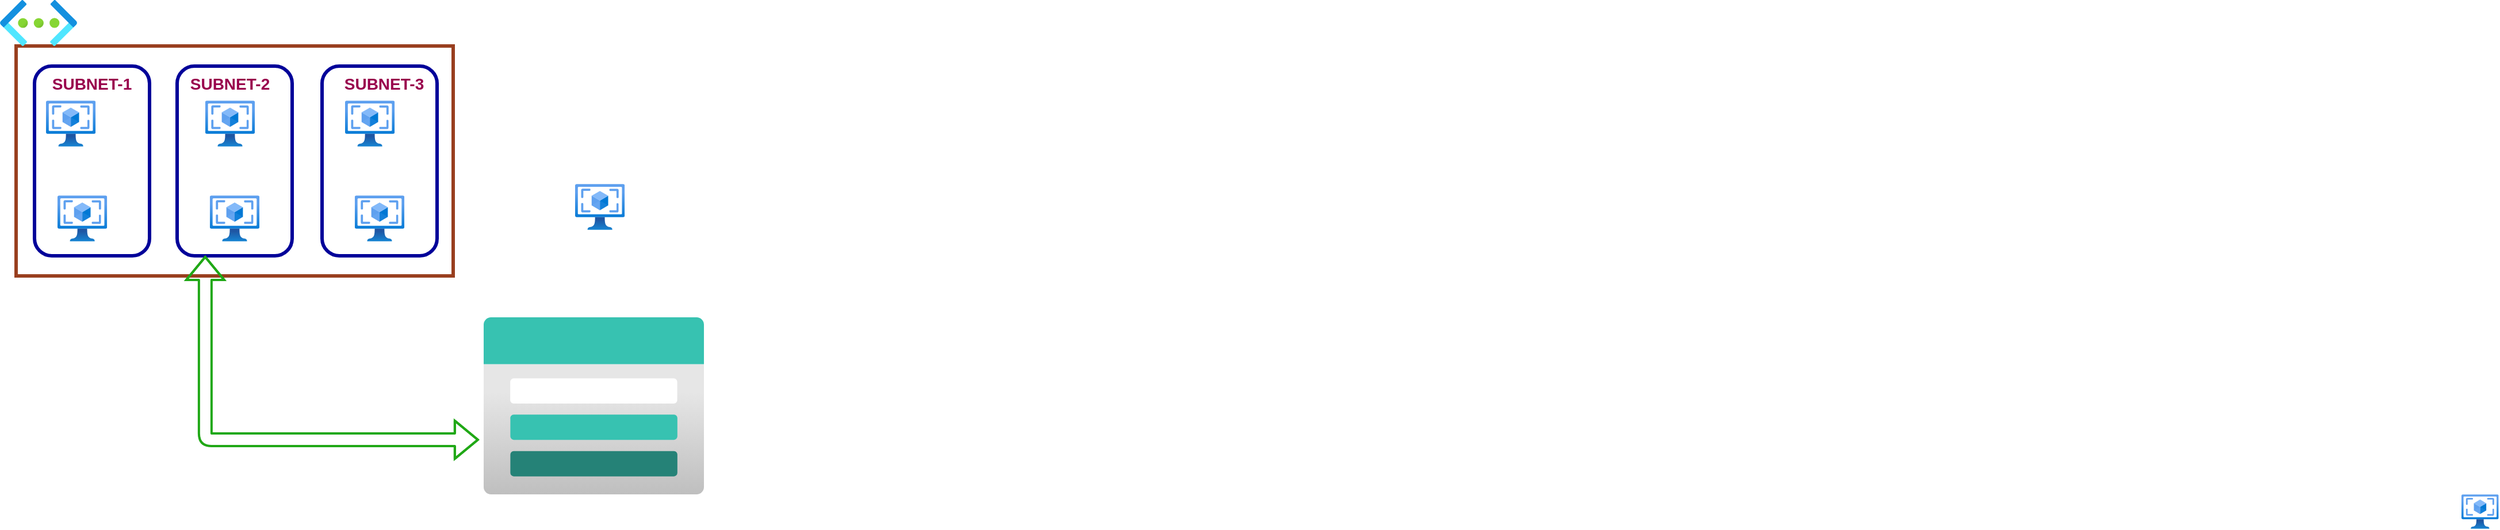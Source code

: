 <mxfile version="14.7.6" type="github">
  <diagram id="7HNN-H1pkJJKvtaQvAyW" name="Page-1">
    <mxGraphModel dx="782" dy="379" grid="1" gridSize="10" guides="1" tooltips="1" connect="1" arrows="1" fold="1" page="1" pageScale="1" pageWidth="827" pageHeight="1169" math="0" shadow="0">
      <root>
        <mxCell id="0" />
        <mxCell id="1" parent="0" />
        <mxCell id="kQDAgGPCkV0VIzTcdMAt-1" value="" style="rounded=0;whiteSpace=wrap;html=1;strokeWidth=3;strokeColor=#993F1F;" vertex="1" parent="1">
          <mxGeometry x="34" y="130" width="380" height="200" as="geometry" />
        </mxCell>
        <mxCell id="kQDAgGPCkV0VIzTcdMAt-2" value="" style="aspect=fixed;html=1;points=[];align=center;image;fontSize=12;image=img/lib/azure2/networking/Virtual_Networks.svg;strokeColor=#993F1F;strokeWidth=3;fillColor=#FF0A4B;" vertex="1" parent="1">
          <mxGeometry x="20" y="90" width="67" height="40" as="geometry" />
        </mxCell>
        <mxCell id="kQDAgGPCkV0VIzTcdMAt-3" value="" style="rounded=1;whiteSpace=wrap;html=1;strokeWidth=3;strokeColor=#000099;" vertex="1" parent="1">
          <mxGeometry x="50" y="147.5" width="100" height="165" as="geometry" />
        </mxCell>
        <mxCell id="kQDAgGPCkV0VIzTcdMAt-4" value="" style="rounded=1;whiteSpace=wrap;html=1;strokeWidth=3;strokeColor=#000099;" vertex="1" parent="1">
          <mxGeometry x="174" y="147.5" width="100" height="165" as="geometry" />
        </mxCell>
        <mxCell id="kQDAgGPCkV0VIzTcdMAt-5" value="" style="rounded=1;whiteSpace=wrap;html=1;strokeWidth=3;strokeColor=#000099;" vertex="1" parent="1">
          <mxGeometry x="300" y="147.5" width="100" height="165" as="geometry" />
        </mxCell>
        <mxCell id="kQDAgGPCkV0VIzTcdMAt-6" value="SUBNET-1" style="text;html=1;strokeColor=none;fillColor=none;align=center;verticalAlign=middle;whiteSpace=wrap;rounded=0;strokeWidth=2;fontStyle=1;fontColor=#99004D;fontSize=14;" vertex="1" parent="1">
          <mxGeometry x="20" y="147.5" width="160" height="30" as="geometry" />
        </mxCell>
        <mxCell id="kQDAgGPCkV0VIzTcdMAt-12" value="SUBNET-3" style="text;html=1;strokeColor=none;fillColor=none;align=center;verticalAlign=middle;whiteSpace=wrap;rounded=0;strokeWidth=2;fontStyle=1;fontColor=#99004D;fontSize=14;" vertex="1" parent="1">
          <mxGeometry x="274" y="147.5" width="160" height="30" as="geometry" />
        </mxCell>
        <mxCell id="kQDAgGPCkV0VIzTcdMAt-13" value="SUBNET-2" style="text;html=1;strokeColor=none;fillColor=none;align=center;verticalAlign=middle;whiteSpace=wrap;rounded=0;strokeWidth=2;fontStyle=1;fontColor=#99004D;fontSize=14;" vertex="1" parent="1">
          <mxGeometry x="140" y="147.5" width="160" height="30" as="geometry" />
        </mxCell>
        <mxCell id="kQDAgGPCkV0VIzTcdMAt-15" value="" style="aspect=fixed;html=1;points=[];align=center;image;fontSize=12;image=img/lib/azure2/compute/VM_Images_Classic.svg;fontColor=#99004D;strokeColor=#000099;strokeWidth=2;fillColor=#FF0A4B;" vertex="1" parent="1">
          <mxGeometry x="2160" y="520" width="32.34" height="30" as="geometry" />
        </mxCell>
        <mxCell id="kQDAgGPCkV0VIzTcdMAt-16" value="" style="aspect=fixed;html=1;points=[];align=center;image;fontSize=12;image=img/lib/azure2/compute/VM_Images_Classic.svg;fontColor=#99004D;strokeColor=#000099;strokeWidth=2;fillColor=#FF0A4B;" vertex="1" parent="1">
          <mxGeometry x="60" y="177.5" width="43.13" height="40" as="geometry" />
        </mxCell>
        <mxCell id="kQDAgGPCkV0VIzTcdMAt-21" value="" style="aspect=fixed;html=1;points=[];align=center;image;fontSize=12;image=img/lib/azure2/compute/VM_Images_Classic.svg;fontColor=#99004D;strokeColor=#000099;strokeWidth=2;fillColor=#FF0A4B;" vertex="1" parent="1">
          <mxGeometry x="198.43" y="177.5" width="43.13" height="40" as="geometry" />
        </mxCell>
        <mxCell id="kQDAgGPCkV0VIzTcdMAt-22" value="" style="aspect=fixed;html=1;points=[];align=center;image;fontSize=12;image=img/lib/azure2/compute/VM_Images_Classic.svg;fontColor=#99004D;strokeColor=#000099;strokeWidth=2;fillColor=#FF0A4B;" vertex="1" parent="1">
          <mxGeometry x="202.43" y="260" width="43.13" height="40" as="geometry" />
        </mxCell>
        <mxCell id="kQDAgGPCkV0VIzTcdMAt-23" value="" style="aspect=fixed;html=1;points=[];align=center;image;fontSize=12;image=img/lib/azure2/compute/VM_Images_Classic.svg;fontColor=#99004D;strokeColor=#000099;strokeWidth=2;fillColor=#FF0A4B;" vertex="1" parent="1">
          <mxGeometry x="70" y="260" width="43.13" height="40" as="geometry" />
        </mxCell>
        <mxCell id="kQDAgGPCkV0VIzTcdMAt-24" value="" style="aspect=fixed;html=1;points=[];align=center;image;fontSize=12;image=img/lib/azure2/compute/VM_Images_Classic.svg;fontColor=#99004D;strokeColor=#000099;strokeWidth=2;fillColor=#FF0A4B;" vertex="1" parent="1">
          <mxGeometry x="328.43" y="260" width="43.13" height="40" as="geometry" />
        </mxCell>
        <mxCell id="kQDAgGPCkV0VIzTcdMAt-25" value="" style="aspect=fixed;html=1;points=[];align=center;image;fontSize=12;image=img/lib/azure2/compute/VM_Images_Classic.svg;fontColor=#99004D;strokeColor=#000099;strokeWidth=2;fillColor=#FF0A4B;" vertex="1" parent="1">
          <mxGeometry x="320" y="177.5" width="43.13" height="40" as="geometry" />
        </mxCell>
        <mxCell id="kQDAgGPCkV0VIzTcdMAt-26" value="" style="aspect=fixed;html=1;points=[];align=center;image;fontSize=12;image=img/lib/azure2/storage/Storage_Accounts.svg;fontColor=#99004D;strokeColor=#000099;strokeWidth=2;fillColor=#FF0A4B;" vertex="1" parent="1">
          <mxGeometry x="440" y="366" width="192.5" height="154" as="geometry" />
        </mxCell>
        <mxCell id="kQDAgGPCkV0VIzTcdMAt-27" value="" style="shape=flexArrow;endArrow=classic;startArrow=classic;html=1;fontSize=15;fontColor=#19B50E;strokeWidth=2;strokeColor=#20A816;" edge="1" parent="1">
          <mxGeometry width="100" height="100" relative="1" as="geometry">
            <mxPoint x="198.43" y="312.5" as="sourcePoint" />
            <mxPoint x="436.43" y="472.5" as="targetPoint" />
            <Array as="points">
              <mxPoint x="198.43" y="472.5" />
            </Array>
          </mxGeometry>
        </mxCell>
        <mxCell id="kQDAgGPCkV0VIzTcdMAt-28" value="" style="aspect=fixed;html=1;points=[];align=center;image;fontSize=12;image=img/lib/azure2/compute/VM_Images_Classic.svg;fontColor=#99004D;strokeColor=#000099;strokeWidth=2;fillColor=#FF0A4B;" vertex="1" parent="1">
          <mxGeometry x="520" y="250" width="43.13" height="40" as="geometry" />
        </mxCell>
      </root>
    </mxGraphModel>
  </diagram>
</mxfile>
